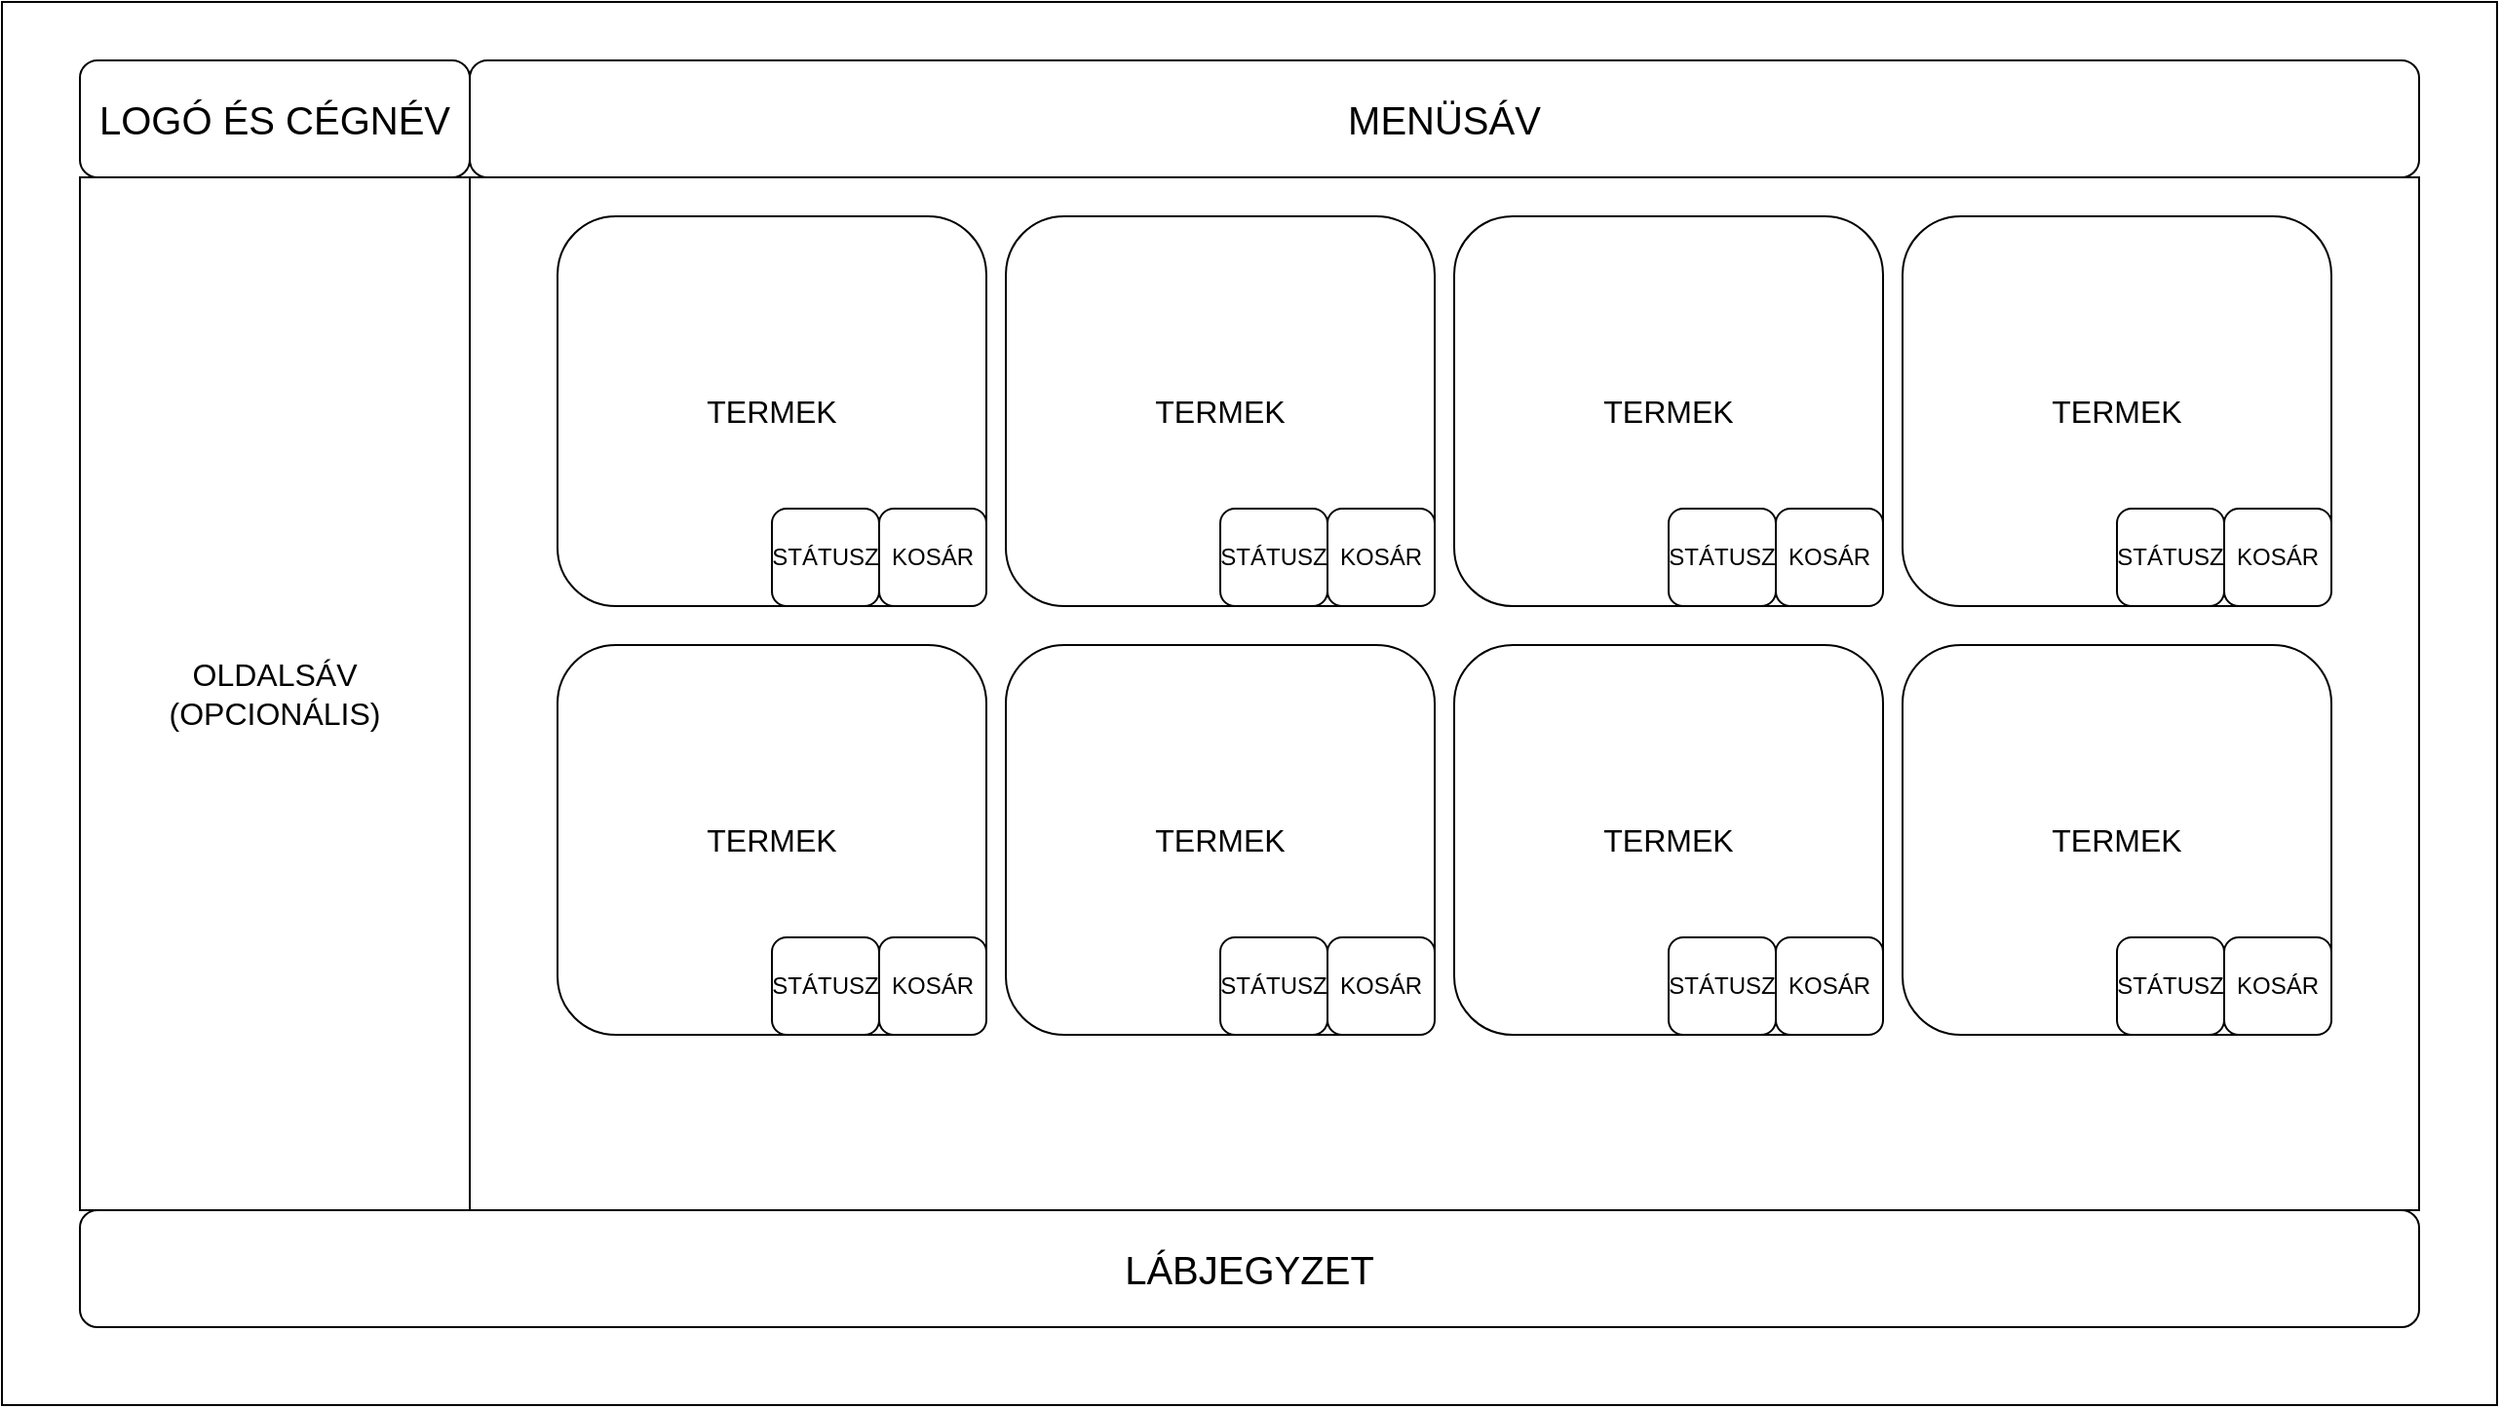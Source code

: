 <mxfile version="22.0.3" type="device">
  <diagram name="Page-1" id="wBusoxdCjjIZT6aDX7Ud">
    <mxGraphModel dx="1687" dy="995" grid="1" gridSize="10" guides="1" tooltips="1" connect="1" arrows="1" fold="1" page="1" pageScale="1" pageWidth="850" pageHeight="1100" math="0" shadow="0">
      <root>
        <mxCell id="0" />
        <mxCell id="1" parent="0" />
        <mxCell id="jXQJZ9ifLwKTAVlttouA-1" value="" style="rounded=0;whiteSpace=wrap;html=1;fontSize=20;" vertex="1" parent="1">
          <mxGeometry width="1280" height="720" as="geometry" />
        </mxCell>
        <mxCell id="jXQJZ9ifLwKTAVlttouA-2" value="MENÜSÁV" style="rounded=1;whiteSpace=wrap;html=1;fontSize=20;" vertex="1" parent="1">
          <mxGeometry x="240" y="30" width="1000" height="60" as="geometry" />
        </mxCell>
        <mxCell id="jXQJZ9ifLwKTAVlttouA-3" value="LÁBJEGYZET" style="rounded=1;whiteSpace=wrap;html=1;fontSize=20;" vertex="1" parent="1">
          <mxGeometry x="40" y="620" width="1200" height="60" as="geometry" />
        </mxCell>
        <mxCell id="jXQJZ9ifLwKTAVlttouA-4" value="LOGÓ ÉS CÉGNÉV" style="rounded=1;whiteSpace=wrap;html=1;fontSize=20;" vertex="1" parent="1">
          <mxGeometry x="40" y="30" width="200" height="60" as="geometry" />
        </mxCell>
        <mxCell id="jXQJZ9ifLwKTAVlttouA-5" value="" style="rounded=0;whiteSpace=wrap;html=1;fontSize=20;" vertex="1" parent="1">
          <mxGeometry x="40" y="90" width="1200" height="530" as="geometry" />
        </mxCell>
        <mxCell id="jXQJZ9ifLwKTAVlttouA-18" value="TERMEK" style="rounded=1;whiteSpace=wrap;html=1;fontSize=16;" vertex="1" parent="1">
          <mxGeometry x="285" y="110" width="220" height="200" as="geometry" />
        </mxCell>
        <mxCell id="jXQJZ9ifLwKTAVlttouA-19" value="TERMEK" style="rounded=1;whiteSpace=wrap;html=1;fontSize=16;" vertex="1" parent="1">
          <mxGeometry x="515" y="110" width="220" height="200" as="geometry" />
        </mxCell>
        <mxCell id="jXQJZ9ifLwKTAVlttouA-20" value="TERMEK" style="rounded=1;whiteSpace=wrap;html=1;fontSize=16;" vertex="1" parent="1">
          <mxGeometry x="745" y="110" width="220" height="200" as="geometry" />
        </mxCell>
        <mxCell id="jXQJZ9ifLwKTAVlttouA-21" value="TERMEK" style="rounded=1;whiteSpace=wrap;html=1;fontSize=16;" vertex="1" parent="1">
          <mxGeometry x="975" y="110" width="220" height="200" as="geometry" />
        </mxCell>
        <mxCell id="jXQJZ9ifLwKTAVlttouA-23" value="OLDALSÁV&lt;br&gt;(OPCIONÁLIS)" style="rounded=0;whiteSpace=wrap;html=1;fontSize=16;" vertex="1" parent="1">
          <mxGeometry x="40" y="90" width="200" height="530" as="geometry" />
        </mxCell>
        <mxCell id="jXQJZ9ifLwKTAVlttouA-24" value="TERMEK" style="rounded=1;whiteSpace=wrap;html=1;fontSize=16;" vertex="1" parent="1">
          <mxGeometry x="285" y="330" width="220" height="200" as="geometry" />
        </mxCell>
        <mxCell id="jXQJZ9ifLwKTAVlttouA-25" value="TERMEK" style="rounded=1;whiteSpace=wrap;html=1;fontSize=16;" vertex="1" parent="1">
          <mxGeometry x="515" y="330" width="220" height="200" as="geometry" />
        </mxCell>
        <mxCell id="jXQJZ9ifLwKTAVlttouA-26" value="TERMEK" style="rounded=1;whiteSpace=wrap;html=1;fontSize=16;" vertex="1" parent="1">
          <mxGeometry x="745" y="330" width="220" height="200" as="geometry" />
        </mxCell>
        <mxCell id="jXQJZ9ifLwKTAVlttouA-27" value="TERMEK" style="rounded=1;whiteSpace=wrap;html=1;fontSize=16;" vertex="1" parent="1">
          <mxGeometry x="975" y="330" width="220" height="200" as="geometry" />
        </mxCell>
        <mxCell id="jXQJZ9ifLwKTAVlttouA-30" value="KOSÁR" style="rounded=1;whiteSpace=wrap;html=1;" vertex="1" parent="1">
          <mxGeometry x="450" y="260" width="55" height="50" as="geometry" />
        </mxCell>
        <mxCell id="jXQJZ9ifLwKTAVlttouA-31" value="KOSÁR" style="rounded=1;whiteSpace=wrap;html=1;" vertex="1" parent="1">
          <mxGeometry x="680" y="260" width="55" height="50" as="geometry" />
        </mxCell>
        <mxCell id="jXQJZ9ifLwKTAVlttouA-32" value="KOSÁR" style="rounded=1;whiteSpace=wrap;html=1;" vertex="1" parent="1">
          <mxGeometry x="910" y="260" width="55" height="50" as="geometry" />
        </mxCell>
        <mxCell id="jXQJZ9ifLwKTAVlttouA-33" value="KOSÁR" style="rounded=1;whiteSpace=wrap;html=1;" vertex="1" parent="1">
          <mxGeometry x="1140" y="260" width="55" height="50" as="geometry" />
        </mxCell>
        <mxCell id="jXQJZ9ifLwKTAVlttouA-34" value="KOSÁR" style="rounded=1;whiteSpace=wrap;html=1;" vertex="1" parent="1">
          <mxGeometry x="450" y="480" width="55" height="50" as="geometry" />
        </mxCell>
        <mxCell id="jXQJZ9ifLwKTAVlttouA-35" value="KOSÁR" style="rounded=1;whiteSpace=wrap;html=1;" vertex="1" parent="1">
          <mxGeometry x="680" y="480" width="55" height="50" as="geometry" />
        </mxCell>
        <mxCell id="jXQJZ9ifLwKTAVlttouA-36" value="KOSÁR" style="rounded=1;whiteSpace=wrap;html=1;" vertex="1" parent="1">
          <mxGeometry x="910" y="480" width="55" height="50" as="geometry" />
        </mxCell>
        <mxCell id="jXQJZ9ifLwKTAVlttouA-37" value="KOSÁR" style="rounded=1;whiteSpace=wrap;html=1;" vertex="1" parent="1">
          <mxGeometry x="1140" y="480" width="55" height="50" as="geometry" />
        </mxCell>
        <mxCell id="jXQJZ9ifLwKTAVlttouA-38" value="STÁTUSZ" style="rounded=1;whiteSpace=wrap;html=1;" vertex="1" parent="1">
          <mxGeometry x="395" y="260" width="55" height="50" as="geometry" />
        </mxCell>
        <mxCell id="jXQJZ9ifLwKTAVlttouA-46" value="STÁTUSZ" style="rounded=1;whiteSpace=wrap;html=1;" vertex="1" parent="1">
          <mxGeometry x="625" y="260" width="55" height="50" as="geometry" />
        </mxCell>
        <mxCell id="jXQJZ9ifLwKTAVlttouA-47" value="STÁTUSZ" style="rounded=1;whiteSpace=wrap;html=1;" vertex="1" parent="1">
          <mxGeometry x="855" y="260" width="55" height="50" as="geometry" />
        </mxCell>
        <mxCell id="jXQJZ9ifLwKTAVlttouA-48" value="STÁTUSZ" style="rounded=1;whiteSpace=wrap;html=1;" vertex="1" parent="1">
          <mxGeometry x="1085" y="260" width="55" height="50" as="geometry" />
        </mxCell>
        <mxCell id="jXQJZ9ifLwKTAVlttouA-49" value="STÁTUSZ" style="rounded=1;whiteSpace=wrap;html=1;" vertex="1" parent="1">
          <mxGeometry x="395" y="480" width="55" height="50" as="geometry" />
        </mxCell>
        <mxCell id="jXQJZ9ifLwKTAVlttouA-50" value="STÁTUSZ" style="rounded=1;whiteSpace=wrap;html=1;" vertex="1" parent="1">
          <mxGeometry x="625" y="480" width="55" height="50" as="geometry" />
        </mxCell>
        <mxCell id="jXQJZ9ifLwKTAVlttouA-51" value="STÁTUSZ" style="rounded=1;whiteSpace=wrap;html=1;" vertex="1" parent="1">
          <mxGeometry x="855" y="480" width="55" height="50" as="geometry" />
        </mxCell>
        <mxCell id="jXQJZ9ifLwKTAVlttouA-52" value="STÁTUSZ" style="rounded=1;whiteSpace=wrap;html=1;" vertex="1" parent="1">
          <mxGeometry x="1085" y="480" width="55" height="50" as="geometry" />
        </mxCell>
      </root>
    </mxGraphModel>
  </diagram>
</mxfile>
